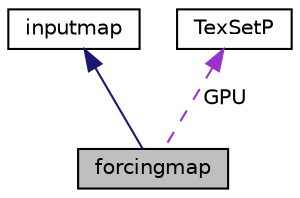 digraph "forcingmap"
{
 // LATEX_PDF_SIZE
  edge [fontname="Helvetica",fontsize="10",labelfontname="Helvetica",labelfontsize="10"];
  node [fontname="Helvetica",fontsize="10",shape=record];
  Node1 [label="forcingmap",height=0.2,width=0.4,color="black", fillcolor="grey75", style="filled", fontcolor="black",tooltip=" "];
  Node2 -> Node1 [dir="back",color="midnightblue",fontsize="10",style="solid"];
  Node2 [label="inputmap",height=0.2,width=0.4,color="black", fillcolor="white", style="filled",URL="$classinputmap.html",tooltip=" "];
  Node3 -> Node1 [dir="back",color="darkorchid3",fontsize="10",style="dashed",label=" GPU" ];
  Node3 [label="TexSetP",height=0.2,width=0.4,color="black", fillcolor="white", style="filled",URL="$structTexSetP.html",tooltip=" "];
}
